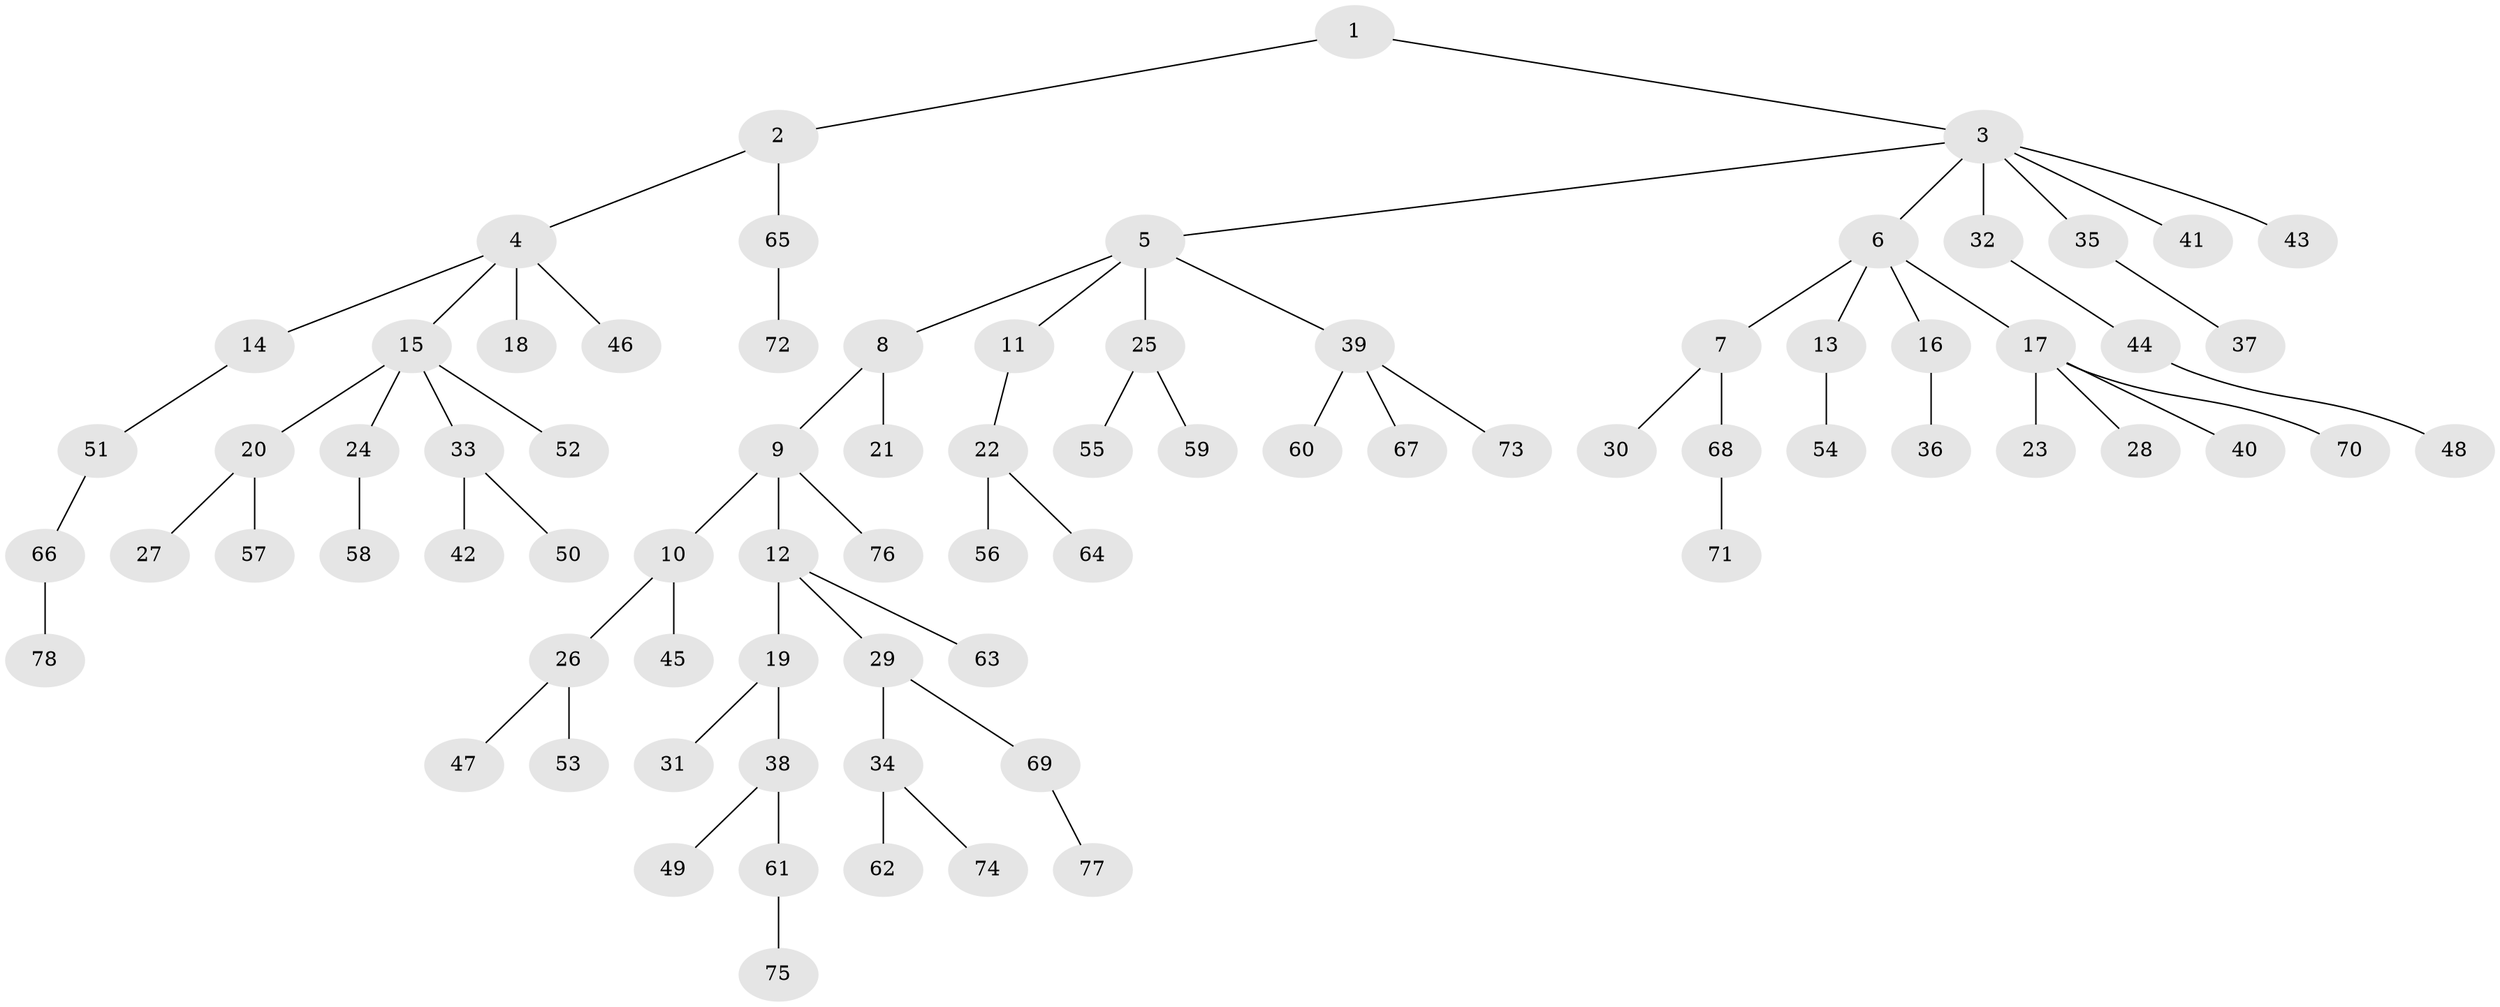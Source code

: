 // coarse degree distribution, {3: 0.06521739130434782, 10: 0.021739130434782608, 8: 0.021739130434782608, 6: 0.021739130434782608, 2: 0.21739130434782608, 4: 0.021739130434782608, 5: 0.021739130434782608, 1: 0.6086956521739131}
// Generated by graph-tools (version 1.1) at 2025/19/03/04/25 18:19:14]
// undirected, 78 vertices, 77 edges
graph export_dot {
graph [start="1"]
  node [color=gray90,style=filled];
  1;
  2;
  3;
  4;
  5;
  6;
  7;
  8;
  9;
  10;
  11;
  12;
  13;
  14;
  15;
  16;
  17;
  18;
  19;
  20;
  21;
  22;
  23;
  24;
  25;
  26;
  27;
  28;
  29;
  30;
  31;
  32;
  33;
  34;
  35;
  36;
  37;
  38;
  39;
  40;
  41;
  42;
  43;
  44;
  45;
  46;
  47;
  48;
  49;
  50;
  51;
  52;
  53;
  54;
  55;
  56;
  57;
  58;
  59;
  60;
  61;
  62;
  63;
  64;
  65;
  66;
  67;
  68;
  69;
  70;
  71;
  72;
  73;
  74;
  75;
  76;
  77;
  78;
  1 -- 2;
  1 -- 3;
  2 -- 4;
  2 -- 65;
  3 -- 5;
  3 -- 6;
  3 -- 32;
  3 -- 35;
  3 -- 41;
  3 -- 43;
  4 -- 14;
  4 -- 15;
  4 -- 18;
  4 -- 46;
  5 -- 8;
  5 -- 11;
  5 -- 25;
  5 -- 39;
  6 -- 7;
  6 -- 13;
  6 -- 16;
  6 -- 17;
  7 -- 30;
  7 -- 68;
  8 -- 9;
  8 -- 21;
  9 -- 10;
  9 -- 12;
  9 -- 76;
  10 -- 26;
  10 -- 45;
  11 -- 22;
  12 -- 19;
  12 -- 29;
  12 -- 63;
  13 -- 54;
  14 -- 51;
  15 -- 20;
  15 -- 24;
  15 -- 33;
  15 -- 52;
  16 -- 36;
  17 -- 23;
  17 -- 28;
  17 -- 40;
  17 -- 70;
  19 -- 31;
  19 -- 38;
  20 -- 27;
  20 -- 57;
  22 -- 56;
  22 -- 64;
  24 -- 58;
  25 -- 55;
  25 -- 59;
  26 -- 47;
  26 -- 53;
  29 -- 34;
  29 -- 69;
  32 -- 44;
  33 -- 42;
  33 -- 50;
  34 -- 62;
  34 -- 74;
  35 -- 37;
  38 -- 49;
  38 -- 61;
  39 -- 60;
  39 -- 67;
  39 -- 73;
  44 -- 48;
  51 -- 66;
  61 -- 75;
  65 -- 72;
  66 -- 78;
  68 -- 71;
  69 -- 77;
}
